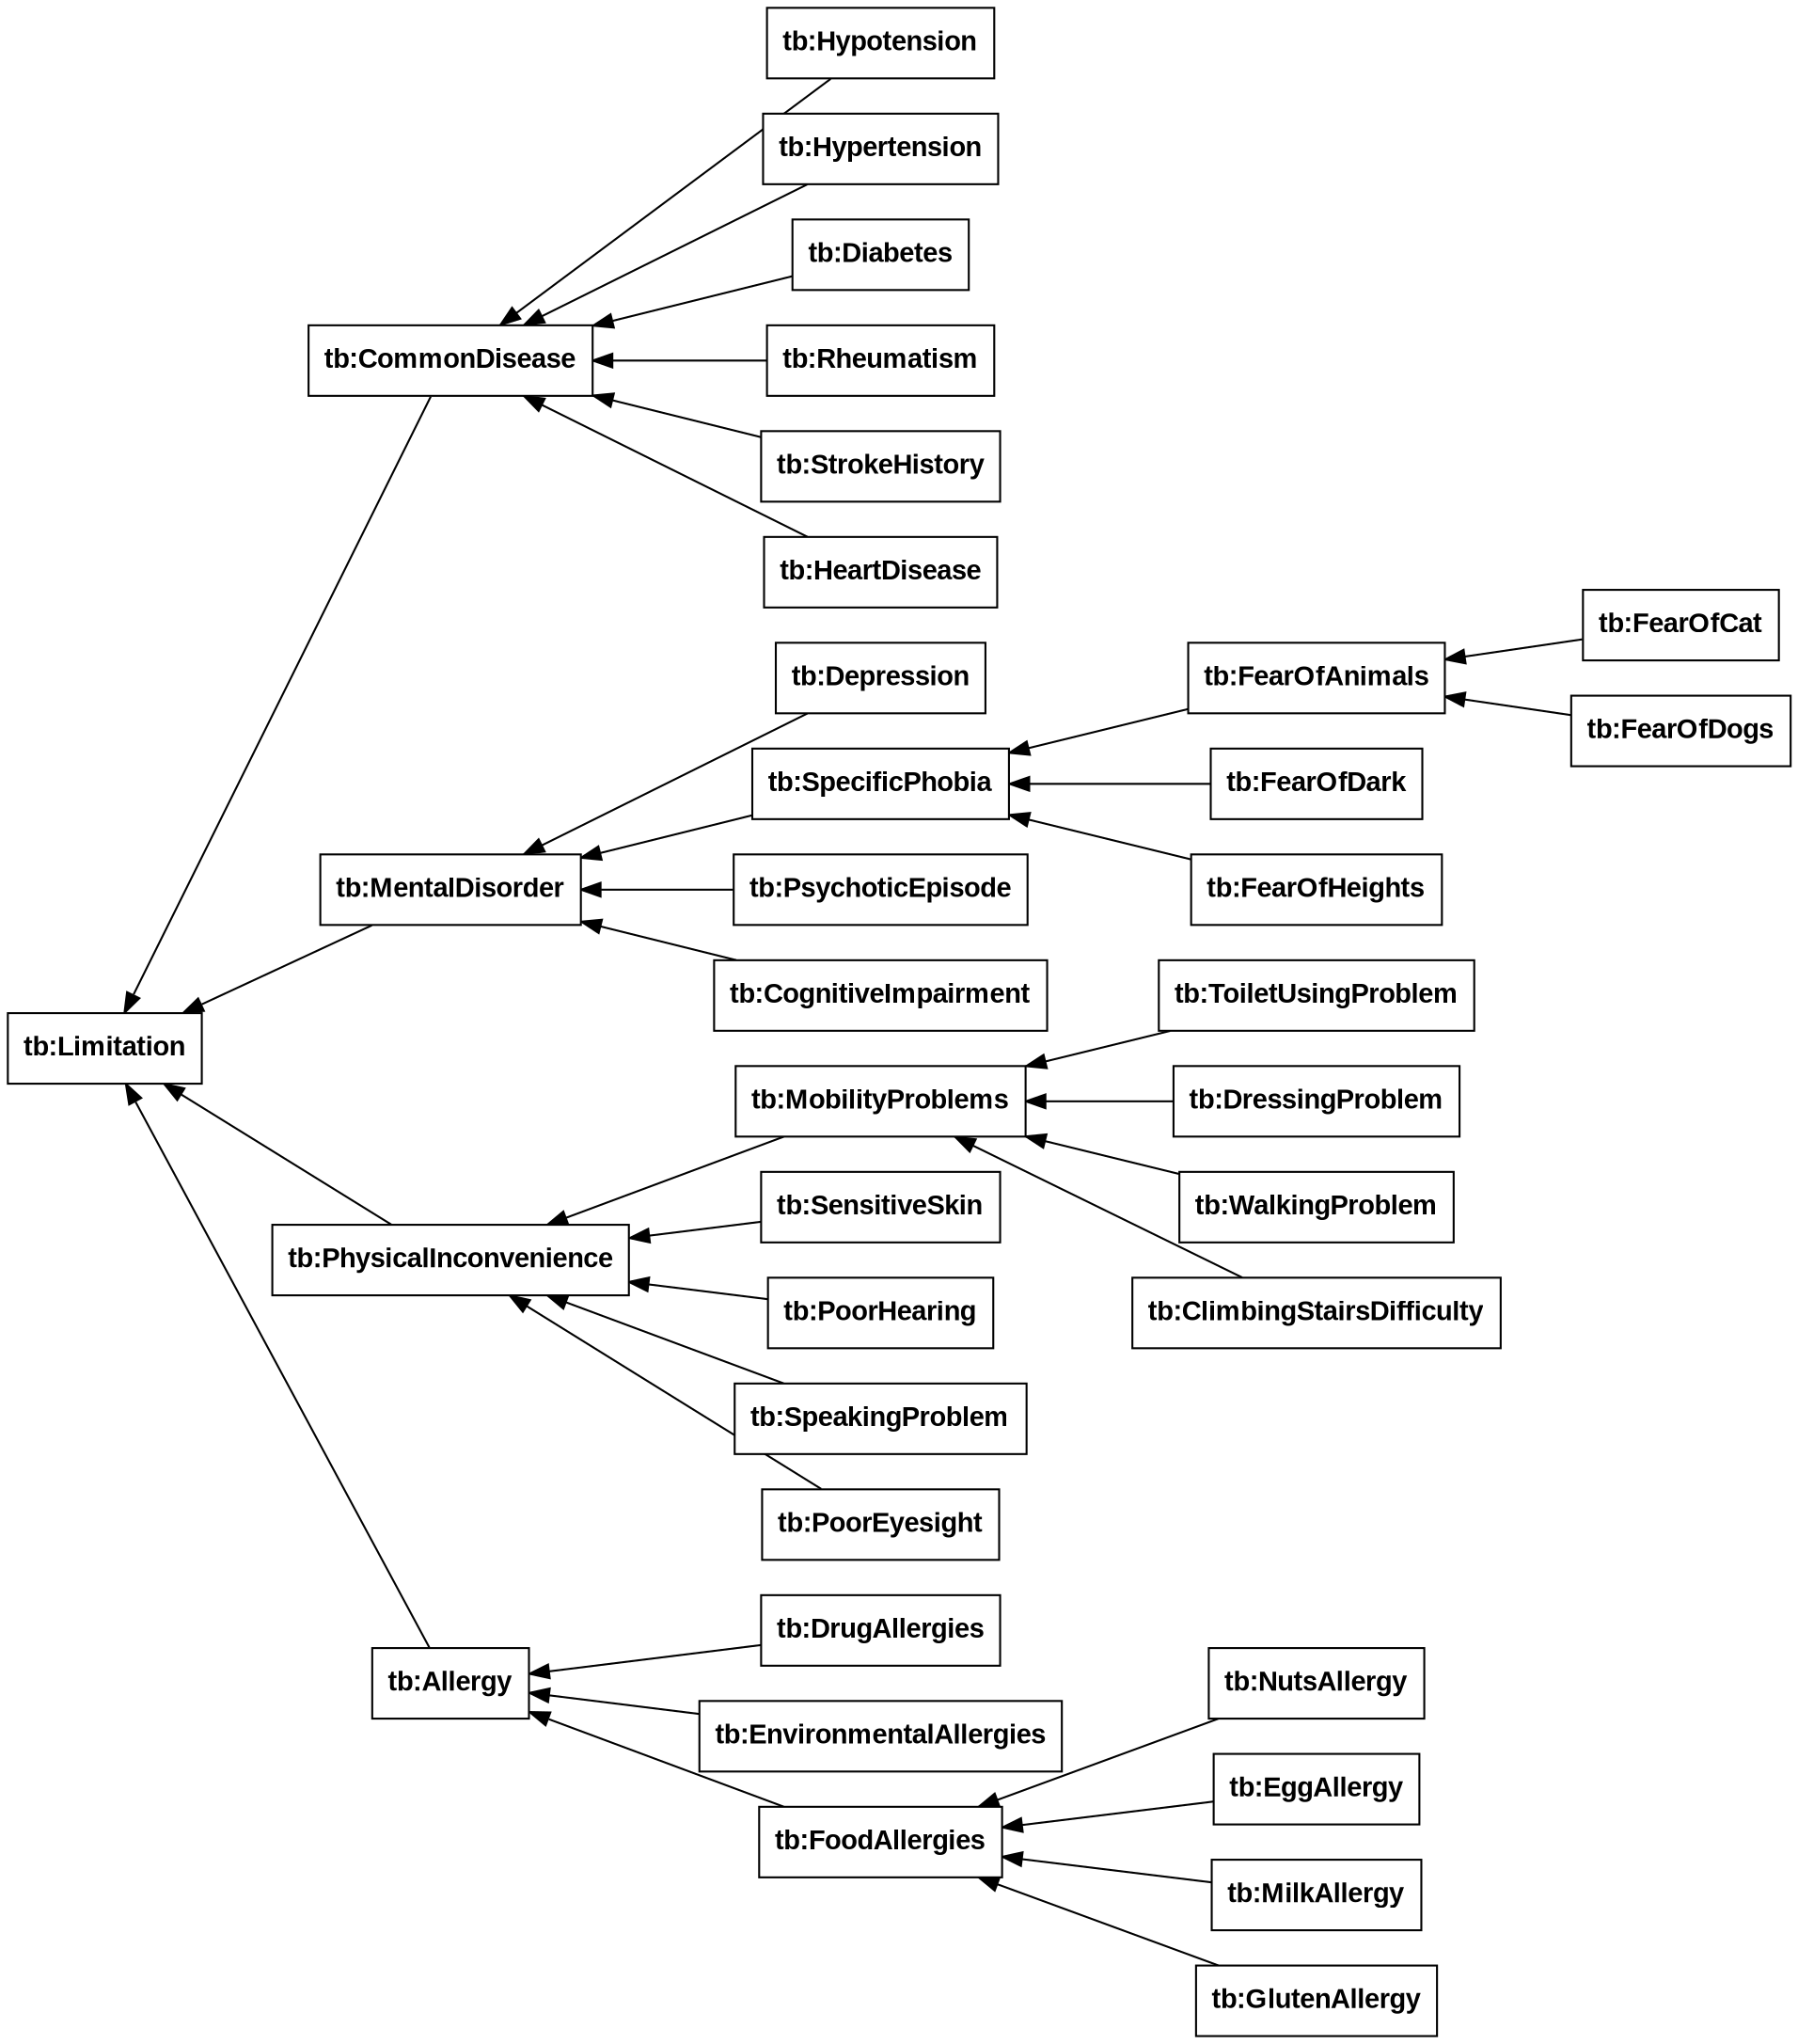 digraph ar2dtool_diagram { 
rankdir=RL;
size="1000"
splines=false;
outputorder="edgesfirst";
node [style=filled, shape="box", fontname="Arial Bold", fillcolor=white] ;

"tb:FoodAllergies" -> "tb:Allergy" ;
"tb:NutsAllergy" -> "tb:FoodAllergies" ;
"tb:DrugAllergies" -> "tb:Allergy" ;
"tb:Hypotension" -> "tb:CommonDisease" ;
"tb:Allergy" -> "tb:Limitation" ;
"tb:Depression" -> "tb:MentalDisorder" ;
"tb:FearOfAnimals" -> "tb:SpecificPhobia" ;
"tb:FearOfCat" -> "tb:FearOfAnimals" ;
"tb:ToiletUsingProblem" -> "tb:MobilityProblems" ;
"tb:FearOfDark" -> "tb:SpecificPhobia" ;
"tb:FearOfDogs" -> "tb:FearOfAnimals" ;
"tb:EggAllergy" -> "tb:FoodAllergies" ;
"tb:PsychoticEpisode" -> "tb:MentalDisorder" ;
"tb:SensitiveSkin" -> "tb:PhysicalInconvenience" ;
"tb:DressingProblem" -> "tb:MobilityProblems" ;
"tb:Hypertension" -> "tb:CommonDisease" ;
"tb:MobilityProblems" -> "tb:PhysicalInconvenience" ;
"tb:CognitiveImpairment" -> "tb:MentalDisorder" ;
"tb:EnvironmentalAllergies" -> "tb:Allergy" ;
"tb:PoorHearing" -> "tb:PhysicalInconvenience" ;
"tb:SpeakingProblem" -> "tb:PhysicalInconvenience" ;
"tb:Diabetes" -> "tb:CommonDisease" ;
"tb:MilkAllergy" -> "tb:FoodAllergies" ;
"tb:SpecificPhobia" -> "tb:MentalDisorder" ;
"tb:FearOfHeights" -> "tb:SpecificPhobia" ;
"tb:MentalDisorder" -> "tb:Limitation" ;
"tb:WalkingProblem" -> "tb:MobilityProblems" ;
"tb:Rheumatism" -> "tb:CommonDisease" ;
"tb:PhysicalInconvenience" -> "tb:Limitation" ;
"tb:StrokeHistory" -> "tb:CommonDisease" ;
"tb:HeartDisease" -> "tb:CommonDisease" ;
"tb:ClimbingStairsDifficulty" -> "tb:MobilityProblems" ;
"tb:CommonDisease" -> "tb:Limitation" ;
"tb:PoorEyesight" -> "tb:PhysicalInconvenience" ;
"tb:GlutenAllergy" -> "tb:FoodAllergies" ;
}
